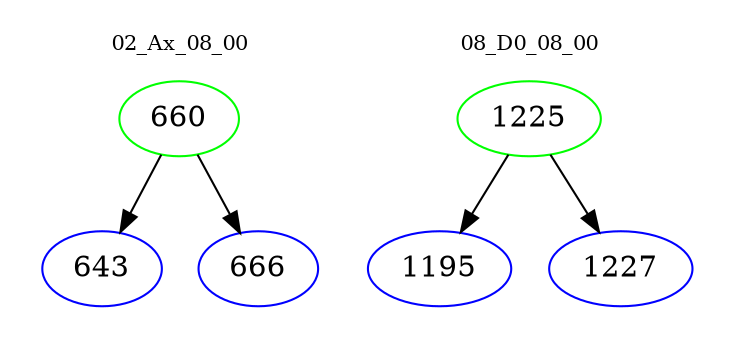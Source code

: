 digraph{
subgraph cluster_0 {
color = white
label = "02_Ax_08_00";
fontsize=10;
T0_660 [label="660", color="green"]
T0_660 -> T0_643 [color="black"]
T0_643 [label="643", color="blue"]
T0_660 -> T0_666 [color="black"]
T0_666 [label="666", color="blue"]
}
subgraph cluster_1 {
color = white
label = "08_D0_08_00";
fontsize=10;
T1_1225 [label="1225", color="green"]
T1_1225 -> T1_1195 [color="black"]
T1_1195 [label="1195", color="blue"]
T1_1225 -> T1_1227 [color="black"]
T1_1227 [label="1227", color="blue"]
}
}
